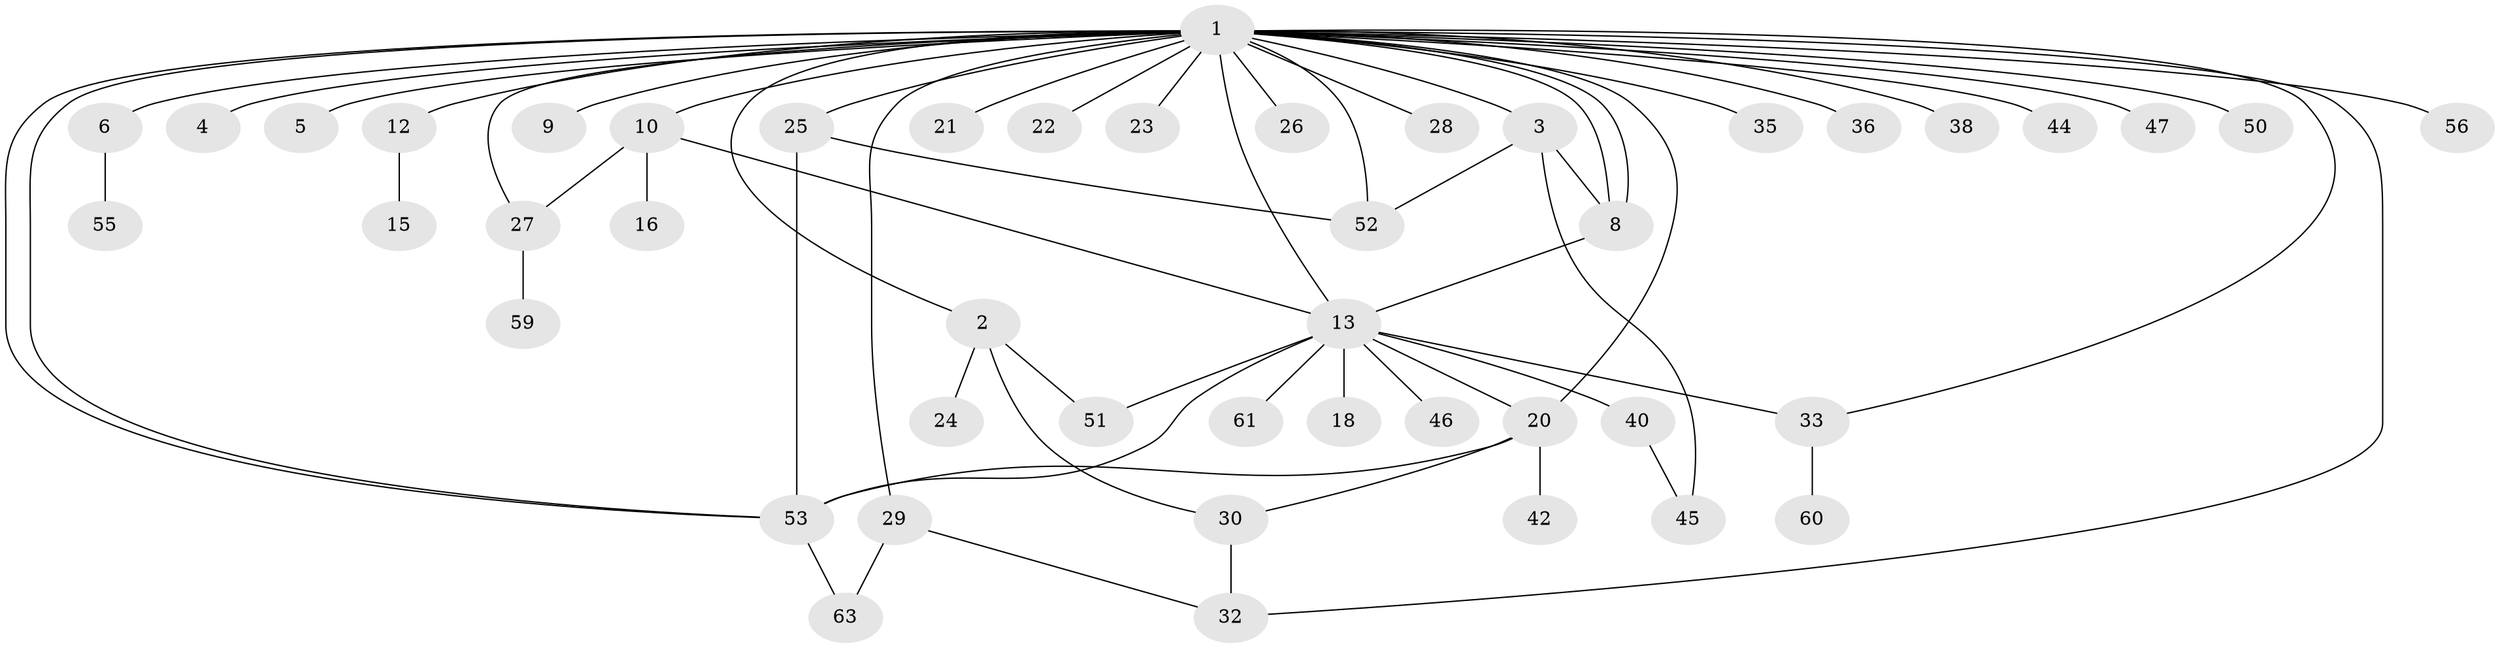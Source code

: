 // Generated by graph-tools (version 1.1) at 2025/51/02/27/25 19:51:58]
// undirected, 46 vertices, 64 edges
graph export_dot {
graph [start="1"]
  node [color=gray90,style=filled];
  1 [super="+11"];
  2 [super="+7"];
  3 [super="+48"];
  4;
  5;
  6 [super="+41"];
  8 [super="+14"];
  9 [super="+19"];
  10 [super="+17"];
  12;
  13 [super="+34"];
  15;
  16;
  18;
  20 [super="+31"];
  21;
  22;
  23;
  24;
  25 [super="+57"];
  26;
  27 [super="+62"];
  28;
  29 [super="+37"];
  30;
  32 [super="+49"];
  33 [super="+39"];
  35;
  36 [super="+43"];
  38;
  40;
  42;
  44;
  45;
  46;
  47;
  50;
  51 [super="+58"];
  52 [super="+54"];
  53;
  55;
  56;
  59;
  60;
  61;
  63;
  1 -- 2;
  1 -- 3;
  1 -- 4;
  1 -- 5;
  1 -- 6;
  1 -- 8;
  1 -- 8;
  1 -- 9;
  1 -- 10 [weight=2];
  1 -- 12;
  1 -- 20;
  1 -- 21;
  1 -- 22;
  1 -- 23;
  1 -- 25;
  1 -- 26;
  1 -- 27;
  1 -- 28;
  1 -- 29;
  1 -- 33;
  1 -- 35;
  1 -- 36;
  1 -- 38;
  1 -- 44;
  1 -- 47;
  1 -- 50;
  1 -- 53;
  1 -- 53;
  1 -- 56;
  1 -- 13;
  1 -- 32;
  1 -- 52;
  2 -- 24;
  2 -- 30;
  2 -- 51;
  3 -- 8;
  3 -- 45;
  3 -- 52;
  6 -- 55;
  8 -- 13;
  10 -- 13;
  10 -- 16;
  10 -- 27;
  12 -- 15;
  13 -- 18;
  13 -- 20;
  13 -- 33;
  13 -- 51;
  13 -- 53;
  13 -- 40;
  13 -- 61;
  13 -- 46;
  20 -- 30;
  20 -- 42;
  20 -- 53;
  25 -- 52;
  25 -- 53;
  27 -- 59;
  29 -- 32;
  29 -- 63;
  30 -- 32;
  33 -- 60;
  40 -- 45;
  53 -- 63;
}
